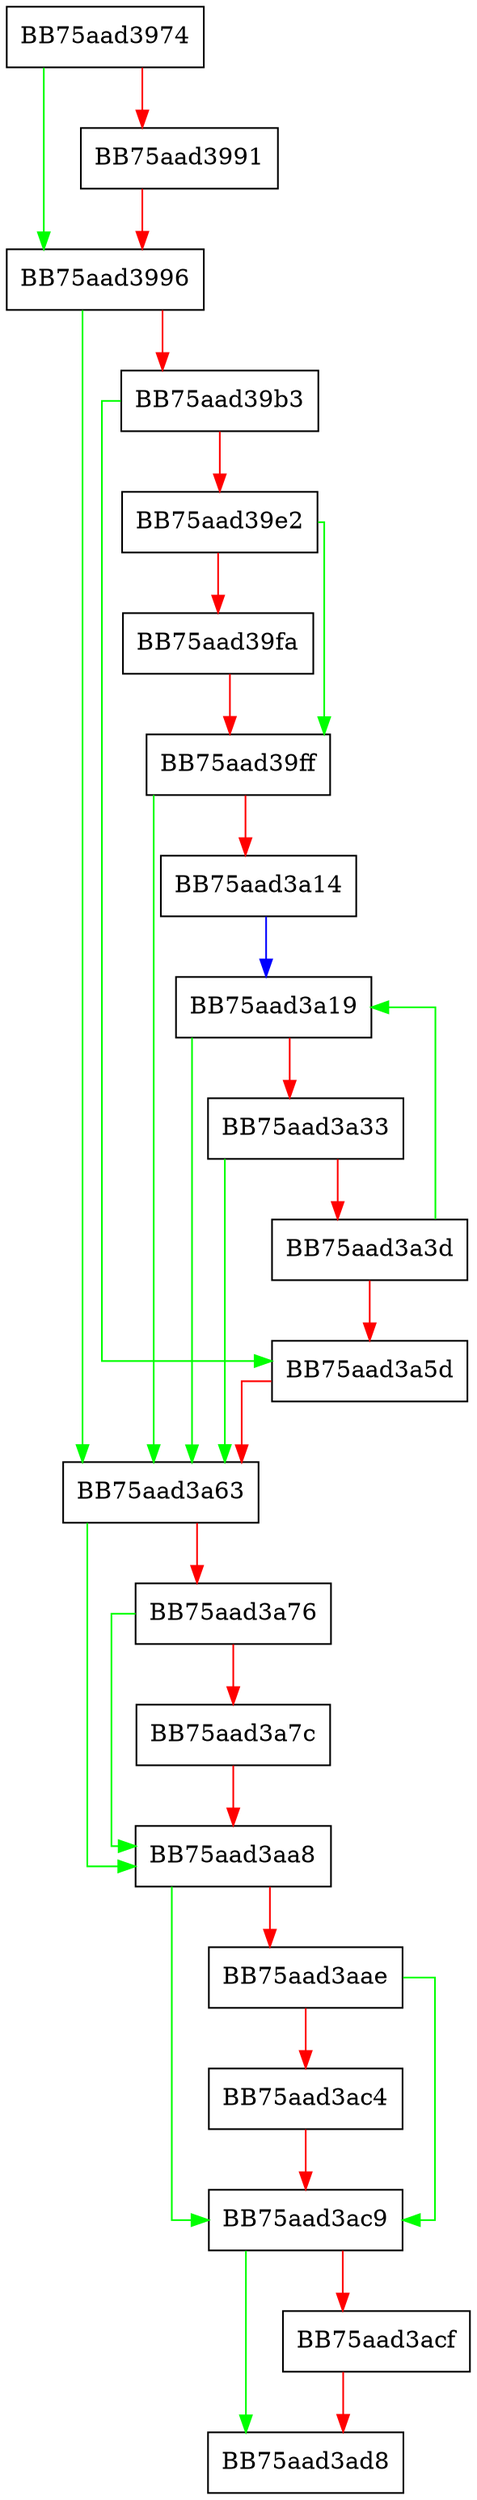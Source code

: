 digraph DumpToFile {
  node [shape="box"];
  graph [splines=ortho];
  BB75aad3974 -> BB75aad3996 [color="green"];
  BB75aad3974 -> BB75aad3991 [color="red"];
  BB75aad3991 -> BB75aad3996 [color="red"];
  BB75aad3996 -> BB75aad3a63 [color="green"];
  BB75aad3996 -> BB75aad39b3 [color="red"];
  BB75aad39b3 -> BB75aad3a5d [color="green"];
  BB75aad39b3 -> BB75aad39e2 [color="red"];
  BB75aad39e2 -> BB75aad39ff [color="green"];
  BB75aad39e2 -> BB75aad39fa [color="red"];
  BB75aad39fa -> BB75aad39ff [color="red"];
  BB75aad39ff -> BB75aad3a63 [color="green"];
  BB75aad39ff -> BB75aad3a14 [color="red"];
  BB75aad3a14 -> BB75aad3a19 [color="blue"];
  BB75aad3a19 -> BB75aad3a63 [color="green"];
  BB75aad3a19 -> BB75aad3a33 [color="red"];
  BB75aad3a33 -> BB75aad3a63 [color="green"];
  BB75aad3a33 -> BB75aad3a3d [color="red"];
  BB75aad3a3d -> BB75aad3a19 [color="green"];
  BB75aad3a3d -> BB75aad3a5d [color="red"];
  BB75aad3a5d -> BB75aad3a63 [color="red"];
  BB75aad3a63 -> BB75aad3aa8 [color="green"];
  BB75aad3a63 -> BB75aad3a76 [color="red"];
  BB75aad3a76 -> BB75aad3aa8 [color="green"];
  BB75aad3a76 -> BB75aad3a7c [color="red"];
  BB75aad3a7c -> BB75aad3aa8 [color="red"];
  BB75aad3aa8 -> BB75aad3ac9 [color="green"];
  BB75aad3aa8 -> BB75aad3aae [color="red"];
  BB75aad3aae -> BB75aad3ac9 [color="green"];
  BB75aad3aae -> BB75aad3ac4 [color="red"];
  BB75aad3ac4 -> BB75aad3ac9 [color="red"];
  BB75aad3ac9 -> BB75aad3ad8 [color="green"];
  BB75aad3ac9 -> BB75aad3acf [color="red"];
  BB75aad3acf -> BB75aad3ad8 [color="red"];
}
